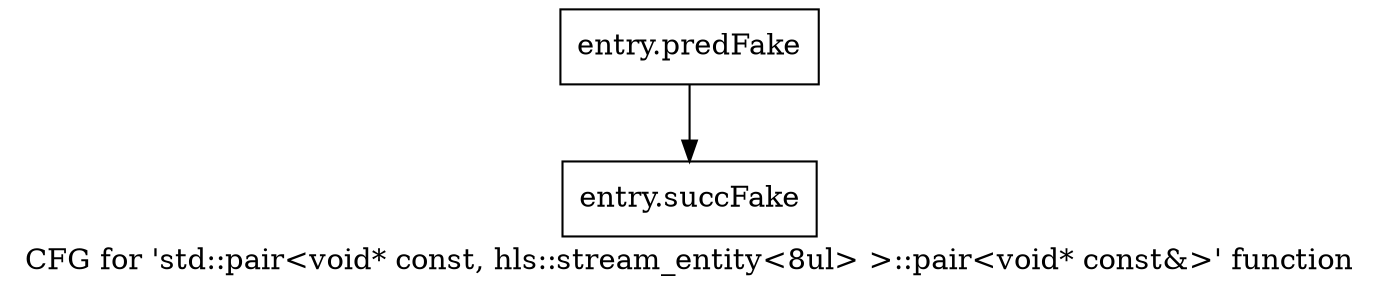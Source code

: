digraph "CFG for 'std::pair\<void* const, hls::stream_entity\<8ul\> \>::pair\<void* const&\>' function" {
	label="CFG for 'std::pair\<void* const, hls::stream_entity\<8ul\> \>::pair\<void* const&\>' function";

	Node0x573eb10 [shape=record,filename="",linenumber="",label="{entry.predFake}"];
	Node0x573eb10 -> Node0x58f1750[ callList="" memoryops="" filename="/tools/Xilinx/Vitis_HLS/2023.1/tps/lnx64/gcc-8.3.0/lib/gcc/x86_64-pc-linux-gnu/8.3.0/../../../../include/c++/8.3.0/tuple" execusionnum="1"];
	Node0x58f1750 [shape=record,filename="/tools/Xilinx/Vitis_HLS/2023.1/tps/lnx64/gcc-8.3.0/lib/gcc/x86_64-pc-linux-gnu/8.3.0/../../../../include/c++/8.3.0/tuple",linenumber="1658",label="{entry.succFake}"];
}
